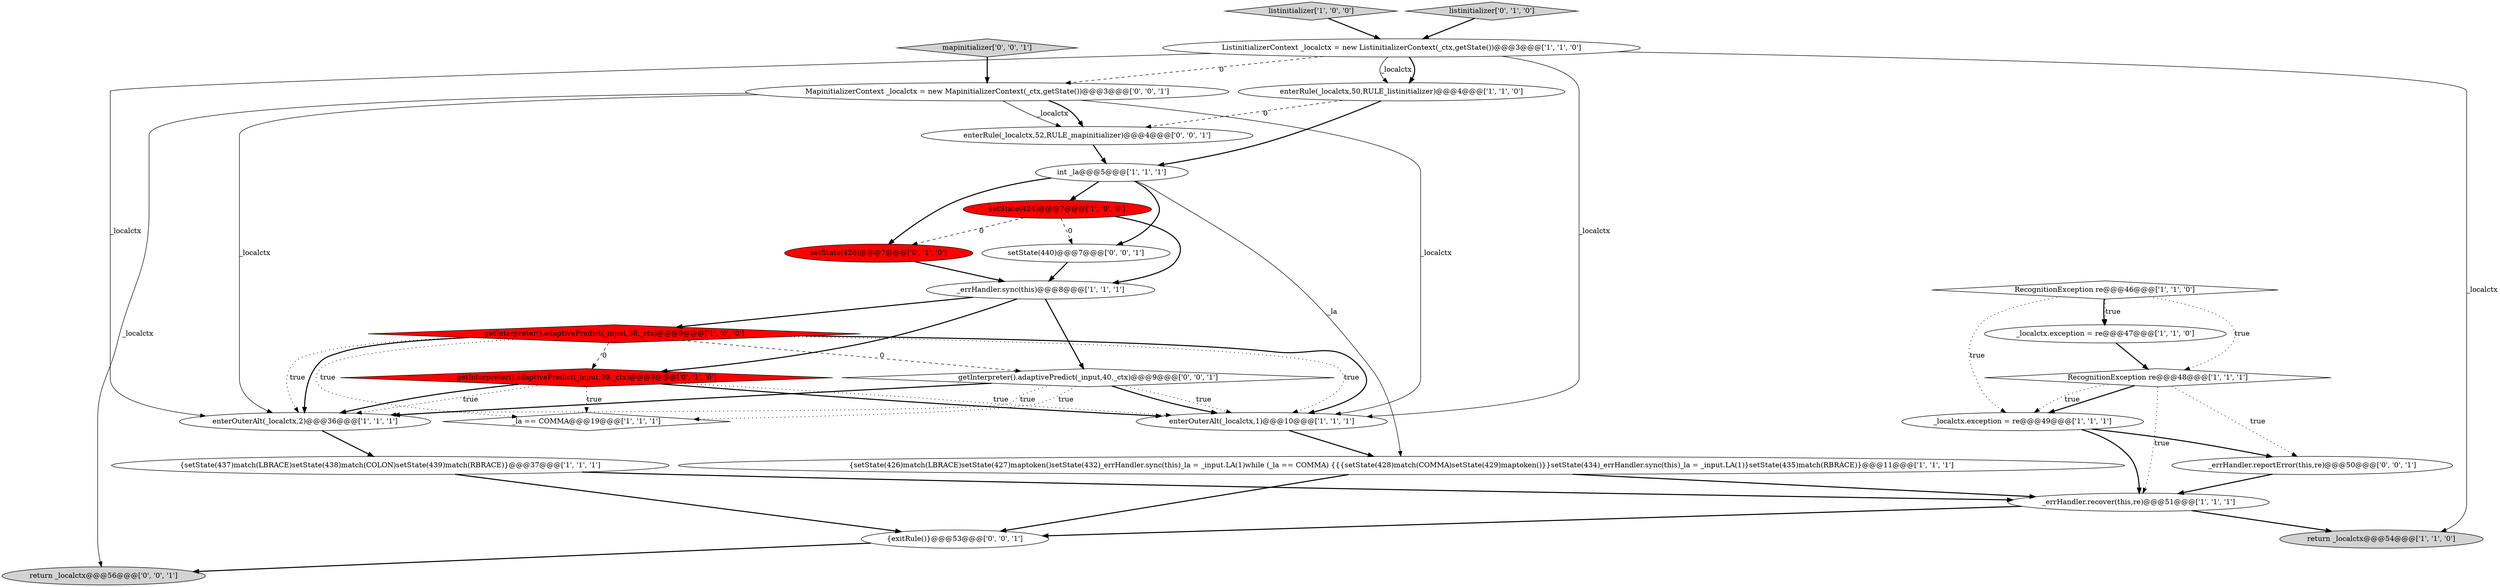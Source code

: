 digraph {
9 [style = filled, label = "enterOuterAlt(_localctx,2)@@@36@@@['1', '1', '1']", fillcolor = white, shape = ellipse image = "AAA0AAABBB1BBB"];
3 [style = filled, label = "RecognitionException re@@@46@@@['1', '1', '0']", fillcolor = white, shape = diamond image = "AAA0AAABBB1BBB"];
6 [style = filled, label = "int _la@@@5@@@['1', '1', '1']", fillcolor = white, shape = ellipse image = "AAA0AAABBB1BBB"];
5 [style = filled, label = "enterOuterAlt(_localctx,1)@@@10@@@['1', '1', '1']", fillcolor = white, shape = ellipse image = "AAA0AAABBB1BBB"];
17 [style = filled, label = "{setState(437)match(LBRACE)setState(438)match(COLON)setState(439)match(RBRACE)}@@@37@@@['1', '1', '1']", fillcolor = white, shape = ellipse image = "AAA0AAABBB1BBB"];
8 [style = filled, label = "{setState(426)match(LBRACE)setState(427)maptoken()setState(432)_errHandler.sync(this)_la = _input.LA(1)while (_la == COMMA) {{{setState(428)match(COMMA)setState(429)maptoken()}}setState(434)_errHandler.sync(this)_la = _input.LA(1)}setState(435)match(RBRACE)}@@@11@@@['1', '1', '1']", fillcolor = white, shape = ellipse image = "AAA0AAABBB1BBB"];
10 [style = filled, label = "listinitializer['1', '0', '0']", fillcolor = lightgray, shape = diamond image = "AAA0AAABBB1BBB"];
21 [style = filled, label = "MapinitializerContext _localctx = new MapinitializerContext(_ctx,getState())@@@3@@@['0', '0', '1']", fillcolor = white, shape = ellipse image = "AAA0AAABBB3BBB"];
16 [style = filled, label = "ListinitializerContext _localctx = new ListinitializerContext(_ctx,getState())@@@3@@@['1', '1', '0']", fillcolor = white, shape = ellipse image = "AAA0AAABBB1BBB"];
26 [style = filled, label = "enterRule(_localctx,52,RULE_mapinitializer)@@@4@@@['0', '0', '1']", fillcolor = white, shape = ellipse image = "AAA0AAABBB3BBB"];
12 [style = filled, label = "return _localctx@@@54@@@['1', '1', '0']", fillcolor = lightgray, shape = ellipse image = "AAA0AAABBB1BBB"];
4 [style = filled, label = "_la == COMMA@@@19@@@['1', '1', '1']", fillcolor = white, shape = diamond image = "AAA0AAABBB1BBB"];
15 [style = filled, label = "_errHandler.recover(this,re)@@@51@@@['1', '1', '1']", fillcolor = white, shape = ellipse image = "AAA0AAABBB1BBB"];
2 [style = filled, label = "getInterpreter().adaptivePredict(_input,38,_ctx)@@@9@@@['1', '0', '0']", fillcolor = red, shape = diamond image = "AAA1AAABBB1BBB"];
1 [style = filled, label = "_errHandler.sync(this)@@@8@@@['1', '1', '1']", fillcolor = white, shape = ellipse image = "AAA0AAABBB1BBB"];
14 [style = filled, label = "_localctx.exception = re@@@49@@@['1', '1', '1']", fillcolor = white, shape = ellipse image = "AAA0AAABBB1BBB"];
11 [style = filled, label = "_localctx.exception = re@@@47@@@['1', '1', '0']", fillcolor = white, shape = ellipse image = "AAA0AAABBB1BBB"];
24 [style = filled, label = "getInterpreter().adaptivePredict(_input,40,_ctx)@@@9@@@['0', '0', '1']", fillcolor = white, shape = diamond image = "AAA0AAABBB3BBB"];
18 [style = filled, label = "setState(426)@@@7@@@['0', '1', '0']", fillcolor = red, shape = ellipse image = "AAA1AAABBB2BBB"];
25 [style = filled, label = "_errHandler.reportError(this,re)@@@50@@@['0', '0', '1']", fillcolor = white, shape = ellipse image = "AAA0AAABBB3BBB"];
19 [style = filled, label = "listinitializer['0', '1', '0']", fillcolor = lightgray, shape = diamond image = "AAA0AAABBB2BBB"];
23 [style = filled, label = "{exitRule()}@@@53@@@['0', '0', '1']", fillcolor = white, shape = ellipse image = "AAA0AAABBB3BBB"];
22 [style = filled, label = "setState(440)@@@7@@@['0', '0', '1']", fillcolor = white, shape = ellipse image = "AAA0AAABBB3BBB"];
7 [style = filled, label = "enterRule(_localctx,50,RULE_listinitializer)@@@4@@@['1', '1', '0']", fillcolor = white, shape = ellipse image = "AAA0AAABBB1BBB"];
27 [style = filled, label = "mapinitializer['0', '0', '1']", fillcolor = lightgray, shape = diamond image = "AAA0AAABBB3BBB"];
0 [style = filled, label = "RecognitionException re@@@48@@@['1', '1', '1']", fillcolor = white, shape = diamond image = "AAA0AAABBB1BBB"];
28 [style = filled, label = "return _localctx@@@56@@@['0', '0', '1']", fillcolor = lightgray, shape = ellipse image = "AAA0AAABBB3BBB"];
20 [style = filled, label = "getInterpreter().adaptivePredict(_input,39,_ctx)@@@9@@@['0', '1', '0']", fillcolor = red, shape = diamond image = "AAA1AAABBB2BBB"];
13 [style = filled, label = "setState(424)@@@7@@@['1', '0', '0']", fillcolor = red, shape = ellipse image = "AAA1AAABBB1BBB"];
3->11 [style = dotted, label="true"];
5->8 [style = bold, label=""];
15->23 [style = bold, label=""];
14->25 [style = bold, label=""];
2->20 [style = dashed, label="0"];
8->15 [style = bold, label=""];
8->23 [style = bold, label=""];
20->9 [style = dotted, label="true"];
20->9 [style = bold, label=""];
6->22 [style = bold, label=""];
6->18 [style = bold, label=""];
24->4 [style = dotted, label="true"];
0->15 [style = dotted, label="true"];
16->7 [style = bold, label=""];
3->11 [style = bold, label=""];
24->9 [style = dotted, label="true"];
1->20 [style = bold, label=""];
9->17 [style = bold, label=""];
21->26 [style = solid, label="_localctx"];
2->9 [style = bold, label=""];
26->6 [style = bold, label=""];
0->25 [style = dotted, label="true"];
16->21 [style = dashed, label="0"];
17->23 [style = bold, label=""];
13->1 [style = bold, label=""];
24->5 [style = bold, label=""];
3->14 [style = dotted, label="true"];
20->5 [style = bold, label=""];
19->16 [style = bold, label=""];
23->28 [style = bold, label=""];
20->5 [style = dotted, label="true"];
21->26 [style = bold, label=""];
0->14 [style = bold, label=""];
11->0 [style = bold, label=""];
6->8 [style = solid, label="_la"];
2->9 [style = dotted, label="true"];
10->16 [style = bold, label=""];
16->12 [style = solid, label="_localctx"];
18->1 [style = bold, label=""];
20->4 [style = dotted, label="true"];
1->24 [style = bold, label=""];
6->13 [style = bold, label=""];
7->6 [style = bold, label=""];
21->5 [style = solid, label="_localctx"];
16->5 [style = solid, label="_localctx"];
17->15 [style = bold, label=""];
2->4 [style = dotted, label="true"];
3->0 [style = dotted, label="true"];
25->15 [style = bold, label=""];
16->9 [style = solid, label="_localctx"];
0->14 [style = dotted, label="true"];
14->15 [style = bold, label=""];
1->2 [style = bold, label=""];
15->12 [style = bold, label=""];
22->1 [style = bold, label=""];
13->18 [style = dashed, label="0"];
21->9 [style = solid, label="_localctx"];
21->28 [style = solid, label="_localctx"];
2->5 [style = dotted, label="true"];
7->26 [style = dashed, label="0"];
2->24 [style = dashed, label="0"];
27->21 [style = bold, label=""];
16->7 [style = solid, label="_localctx"];
13->22 [style = dashed, label="0"];
24->5 [style = dotted, label="true"];
24->9 [style = bold, label=""];
2->5 [style = bold, label=""];
}
